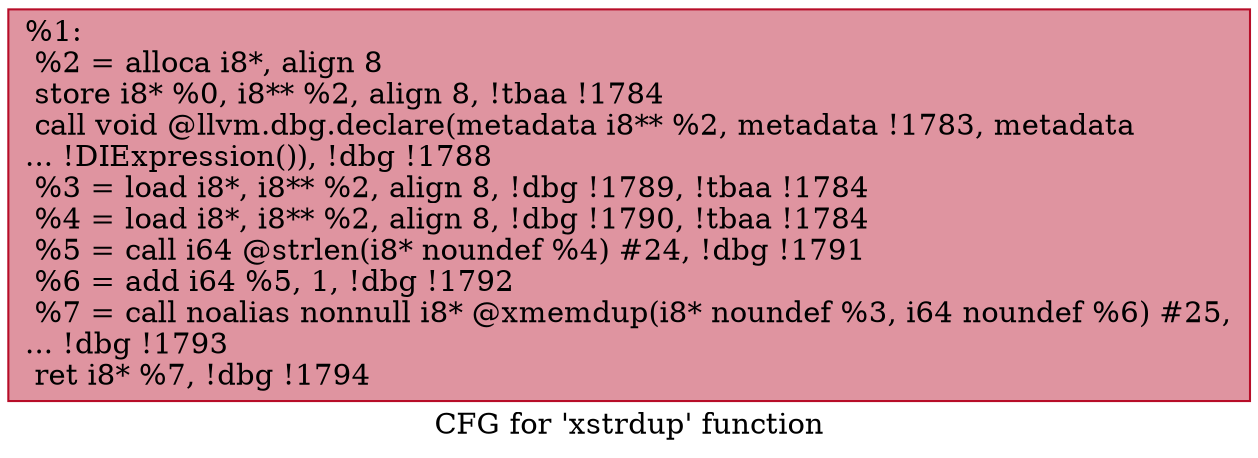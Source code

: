 digraph "CFG for 'xstrdup' function" {
	label="CFG for 'xstrdup' function";

	Node0x28786c0 [shape=record,color="#b70d28ff", style=filled, fillcolor="#b70d2870",label="{%1:\l  %2 = alloca i8*, align 8\l  store i8* %0, i8** %2, align 8, !tbaa !1784\l  call void @llvm.dbg.declare(metadata i8** %2, metadata !1783, metadata\l... !DIExpression()), !dbg !1788\l  %3 = load i8*, i8** %2, align 8, !dbg !1789, !tbaa !1784\l  %4 = load i8*, i8** %2, align 8, !dbg !1790, !tbaa !1784\l  %5 = call i64 @strlen(i8* noundef %4) #24, !dbg !1791\l  %6 = add i64 %5, 1, !dbg !1792\l  %7 = call noalias nonnull i8* @xmemdup(i8* noundef %3, i64 noundef %6) #25,\l... !dbg !1793\l  ret i8* %7, !dbg !1794\l}"];
}
